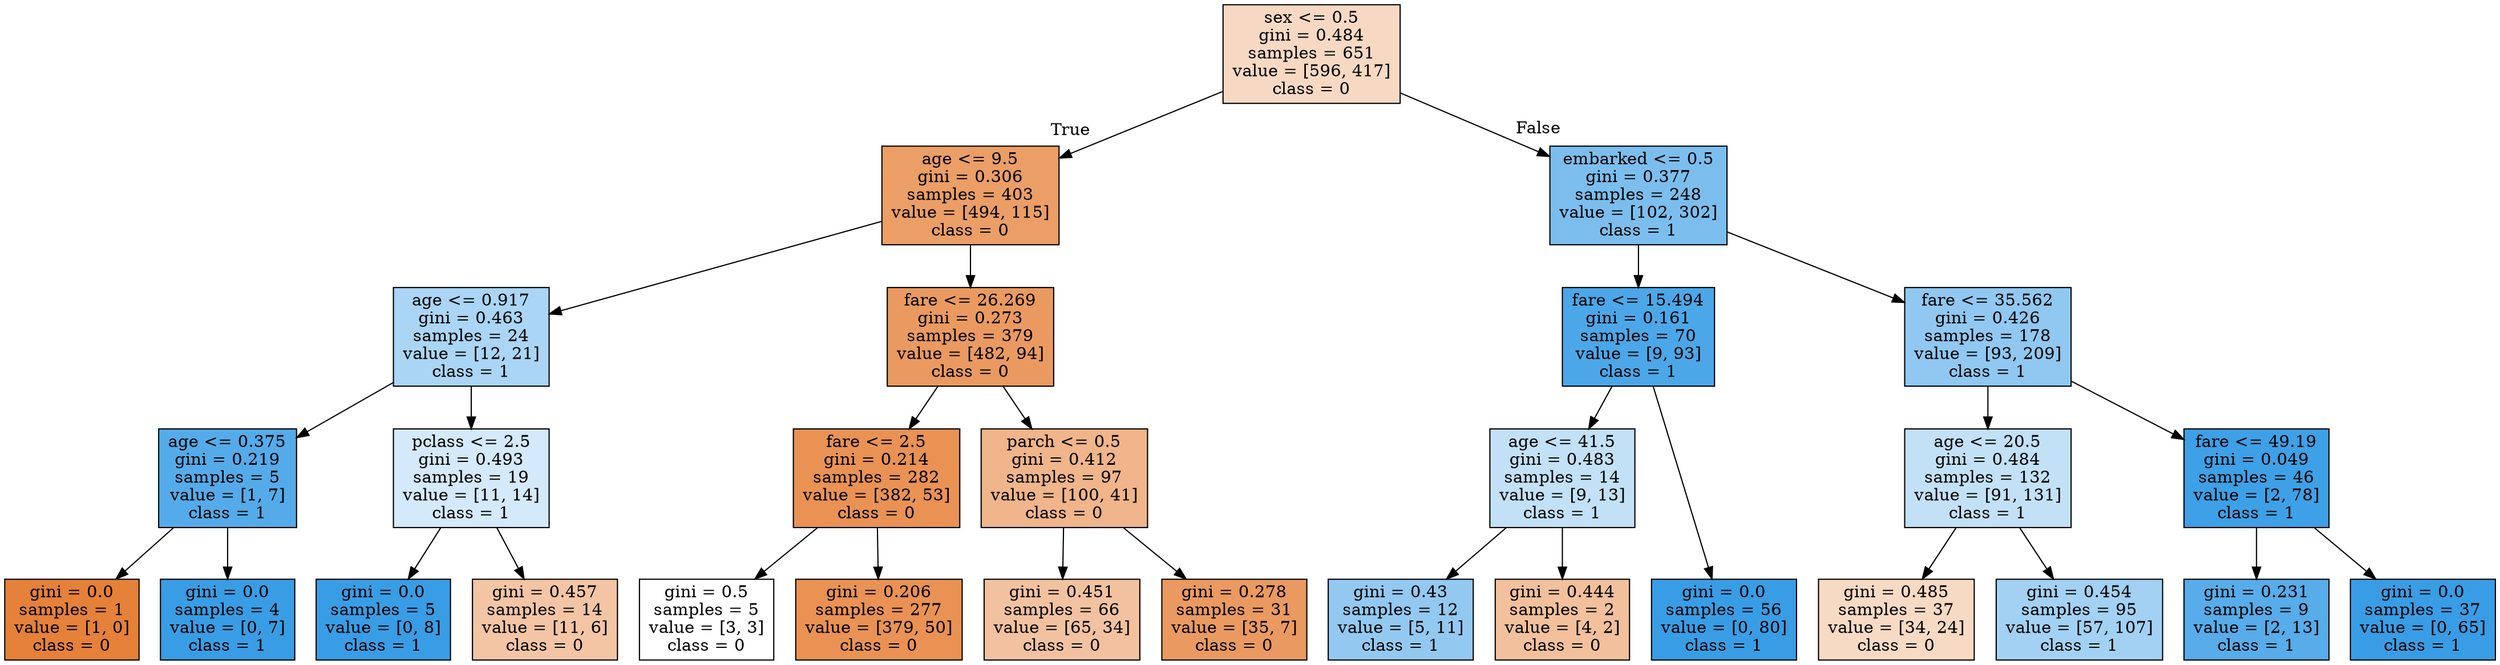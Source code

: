 digraph Tree {
node [shape=box, style="filled", color="black"] ;
graph [ranksep=equally, splines=polyline] ;
0 [label="sex <= 0.5\ngini = 0.484\nsamples = 651\nvalue = [596, 417]\nclass = 0", fillcolor="#e581394d"] ;
1 [label="age <= 9.5\ngini = 0.306\nsamples = 403\nvalue = [494, 115]\nclass = 0", fillcolor="#e58139c4"] ;
0 -> 1 [labeldistance=2.5, labelangle=45, headlabel="True"] ;
2 [label="age <= 0.917\ngini = 0.463\nsamples = 24\nvalue = [12, 21]\nclass = 1", fillcolor="#399de56d"] ;
1 -> 2 ;
3 [label="age <= 0.375\ngini = 0.219\nsamples = 5\nvalue = [1, 7]\nclass = 1", fillcolor="#399de5db"] ;
2 -> 3 ;
4 [label="gini = 0.0\nsamples = 1\nvalue = [1, 0]\nclass = 0", fillcolor="#e58139ff"] ;
3 -> 4 ;
5 [label="gini = 0.0\nsamples = 4\nvalue = [0, 7]\nclass = 1", fillcolor="#399de5ff"] ;
3 -> 5 ;
6 [label="pclass <= 2.5\ngini = 0.493\nsamples = 19\nvalue = [11, 14]\nclass = 1", fillcolor="#399de537"] ;
2 -> 6 ;
7 [label="gini = 0.0\nsamples = 5\nvalue = [0, 8]\nclass = 1", fillcolor="#399de5ff"] ;
6 -> 7 ;
8 [label="gini = 0.457\nsamples = 14\nvalue = [11, 6]\nclass = 0", fillcolor="#e5813974"] ;
6 -> 8 ;
9 [label="fare <= 26.269\ngini = 0.273\nsamples = 379\nvalue = [482, 94]\nclass = 0", fillcolor="#e58139cd"] ;
1 -> 9 ;
10 [label="fare <= 2.5\ngini = 0.214\nsamples = 282\nvalue = [382, 53]\nclass = 0", fillcolor="#e58139dc"] ;
9 -> 10 ;
11 [label="gini = 0.5\nsamples = 5\nvalue = [3, 3]\nclass = 0", fillcolor="#e5813900"] ;
10 -> 11 ;
12 [label="gini = 0.206\nsamples = 277\nvalue = [379, 50]\nclass = 0", fillcolor="#e58139dd"] ;
10 -> 12 ;
13 [label="parch <= 0.5\ngini = 0.412\nsamples = 97\nvalue = [100, 41]\nclass = 0", fillcolor="#e5813996"] ;
9 -> 13 ;
14 [label="gini = 0.451\nsamples = 66\nvalue = [65, 34]\nclass = 0", fillcolor="#e581397a"] ;
13 -> 14 ;
15 [label="gini = 0.278\nsamples = 31\nvalue = [35, 7]\nclass = 0", fillcolor="#e58139cc"] ;
13 -> 15 ;
16 [label="embarked <= 0.5\ngini = 0.377\nsamples = 248\nvalue = [102, 302]\nclass = 1", fillcolor="#399de5a9"] ;
0 -> 16 [labeldistance=2.5, labelangle=-45, headlabel="False"] ;
17 [label="fare <= 15.494\ngini = 0.161\nsamples = 70\nvalue = [9, 93]\nclass = 1", fillcolor="#399de5e6"] ;
16 -> 17 ;
18 [label="age <= 41.5\ngini = 0.483\nsamples = 14\nvalue = [9, 13]\nclass = 1", fillcolor="#399de54e"] ;
17 -> 18 ;
19 [label="gini = 0.43\nsamples = 12\nvalue = [5, 11]\nclass = 1", fillcolor="#399de58b"] ;
18 -> 19 ;
20 [label="gini = 0.444\nsamples = 2\nvalue = [4, 2]\nclass = 0", fillcolor="#e581397f"] ;
18 -> 20 ;
21 [label="gini = 0.0\nsamples = 56\nvalue = [0, 80]\nclass = 1", fillcolor="#399de5ff"] ;
17 -> 21 ;
22 [label="fare <= 35.562\ngini = 0.426\nsamples = 178\nvalue = [93, 209]\nclass = 1", fillcolor="#399de58e"] ;
16 -> 22 ;
23 [label="age <= 20.5\ngini = 0.484\nsamples = 132\nvalue = [91, 131]\nclass = 1", fillcolor="#399de54e"] ;
22 -> 23 ;
24 [label="gini = 0.485\nsamples = 37\nvalue = [34, 24]\nclass = 0", fillcolor="#e581394b"] ;
23 -> 24 ;
25 [label="gini = 0.454\nsamples = 95\nvalue = [57, 107]\nclass = 1", fillcolor="#399de577"] ;
23 -> 25 ;
26 [label="fare <= 49.19\ngini = 0.049\nsamples = 46\nvalue = [2, 78]\nclass = 1", fillcolor="#399de5f8"] ;
22 -> 26 ;
27 [label="gini = 0.231\nsamples = 9\nvalue = [2, 13]\nclass = 1", fillcolor="#399de5d8"] ;
26 -> 27 ;
28 [label="gini = 0.0\nsamples = 37\nvalue = [0, 65]\nclass = 1", fillcolor="#399de5ff"] ;
26 -> 28 ;
{rank=same ; 0} ;
{rank=same ; 1; 16} ;
{rank=same ; 2; 9; 17; 22} ;
{rank=same ; 3; 6; 10; 13; 18; 23; 26} ;
{rank=same ; 4; 5; 7; 8; 11; 12; 14; 15; 19; 20; 21; 24; 25; 27; 28} ;
}